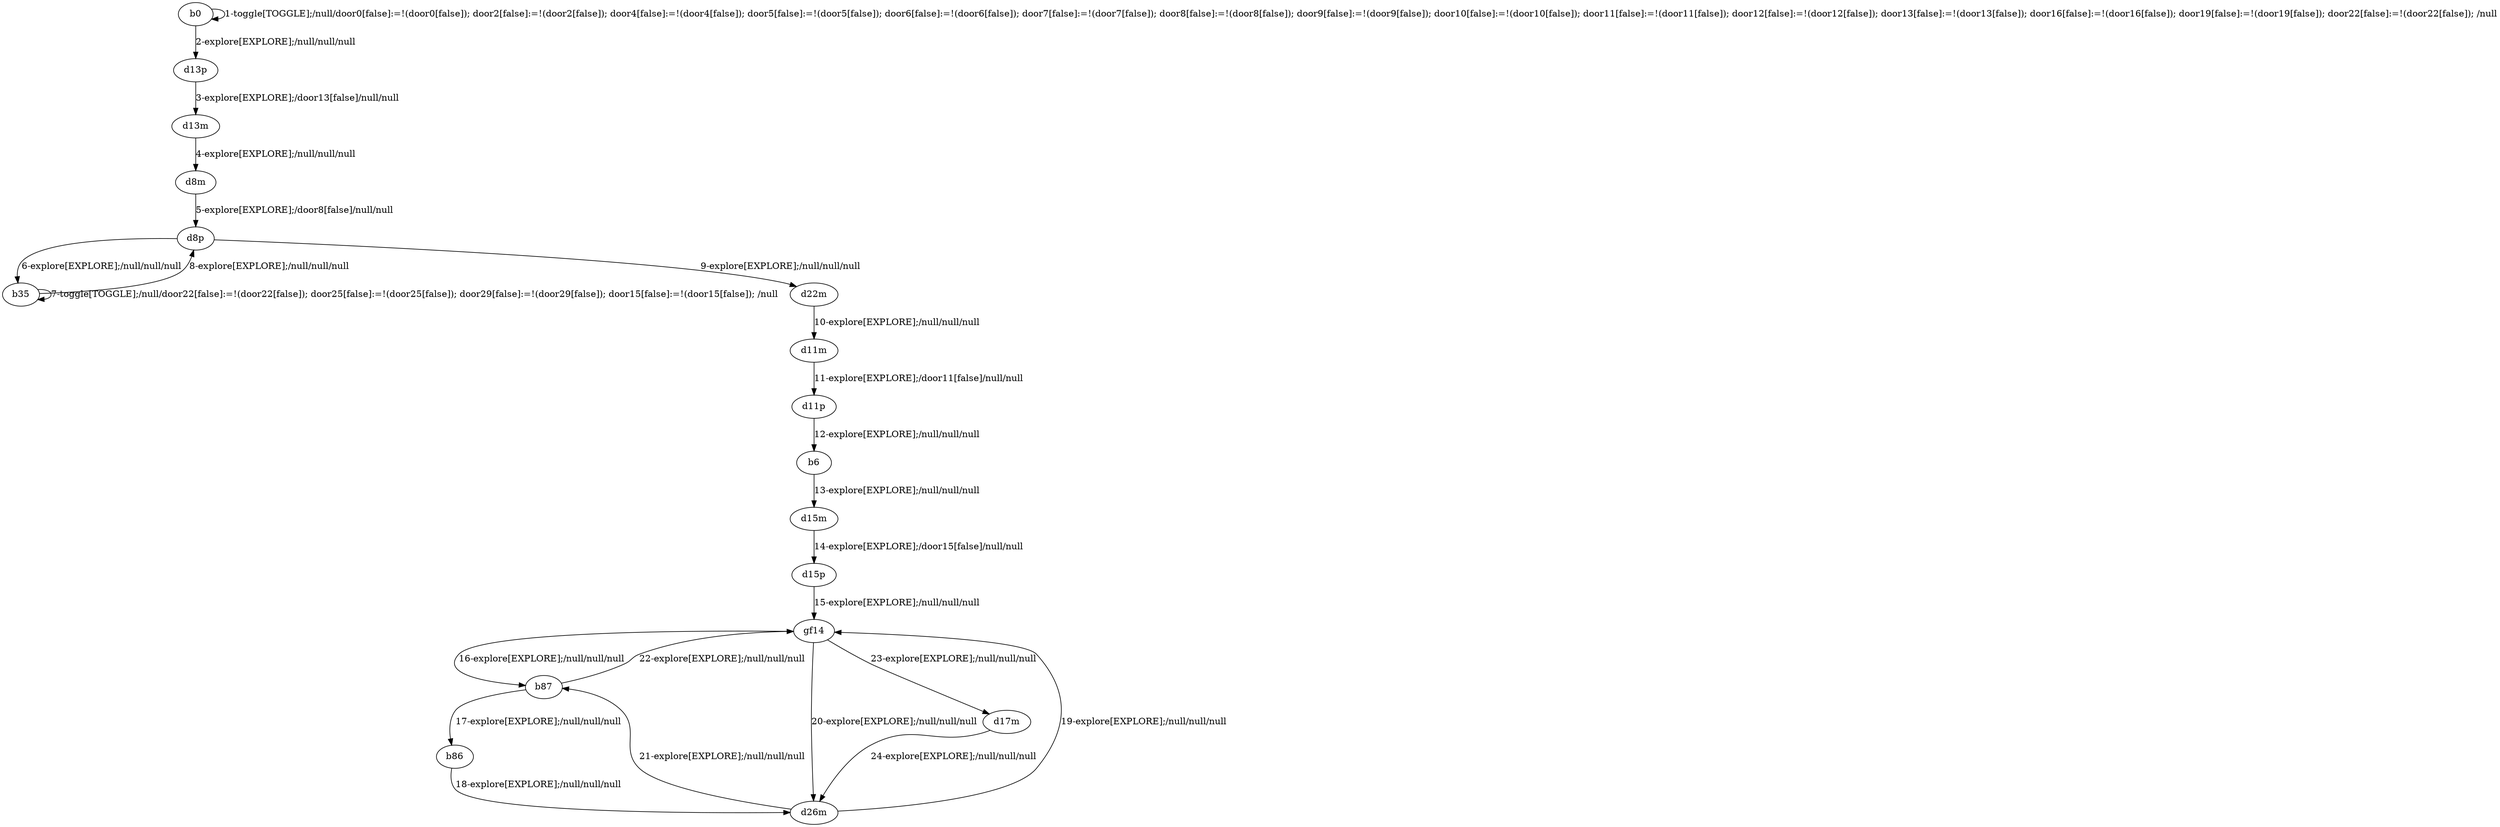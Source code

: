 # Total number of goals covered by this test: 1
# d17m --> d26m

digraph g {
"b0" -> "b0" [label = "1-toggle[TOGGLE];/null/door0[false]:=!(door0[false]); door2[false]:=!(door2[false]); door4[false]:=!(door4[false]); door5[false]:=!(door5[false]); door6[false]:=!(door6[false]); door7[false]:=!(door7[false]); door8[false]:=!(door8[false]); door9[false]:=!(door9[false]); door10[false]:=!(door10[false]); door11[false]:=!(door11[false]); door12[false]:=!(door12[false]); door13[false]:=!(door13[false]); door16[false]:=!(door16[false]); door19[false]:=!(door19[false]); door22[false]:=!(door22[false]); /null"];
"b0" -> "d13p" [label = "2-explore[EXPLORE];/null/null/null"];
"d13p" -> "d13m" [label = "3-explore[EXPLORE];/door13[false]/null/null"];
"d13m" -> "d8m" [label = "4-explore[EXPLORE];/null/null/null"];
"d8m" -> "d8p" [label = "5-explore[EXPLORE];/door8[false]/null/null"];
"d8p" -> "b35" [label = "6-explore[EXPLORE];/null/null/null"];
"b35" -> "b35" [label = "7-toggle[TOGGLE];/null/door22[false]:=!(door22[false]); door25[false]:=!(door25[false]); door29[false]:=!(door29[false]); door15[false]:=!(door15[false]); /null"];
"b35" -> "d8p" [label = "8-explore[EXPLORE];/null/null/null"];
"d8p" -> "d22m" [label = "9-explore[EXPLORE];/null/null/null"];
"d22m" -> "d11m" [label = "10-explore[EXPLORE];/null/null/null"];
"d11m" -> "d11p" [label = "11-explore[EXPLORE];/door11[false]/null/null"];
"d11p" -> "b6" [label = "12-explore[EXPLORE];/null/null/null"];
"b6" -> "d15m" [label = "13-explore[EXPLORE];/null/null/null"];
"d15m" -> "d15p" [label = "14-explore[EXPLORE];/door15[false]/null/null"];
"d15p" -> "gf14" [label = "15-explore[EXPLORE];/null/null/null"];
"gf14" -> "b87" [label = "16-explore[EXPLORE];/null/null/null"];
"b87" -> "b86" [label = "17-explore[EXPLORE];/null/null/null"];
"b86" -> "d26m" [label = "18-explore[EXPLORE];/null/null/null"];
"d26m" -> "gf14" [label = "19-explore[EXPLORE];/null/null/null"];
"gf14" -> "d26m" [label = "20-explore[EXPLORE];/null/null/null"];
"d26m" -> "b87" [label = "21-explore[EXPLORE];/null/null/null"];
"b87" -> "gf14" [label = "22-explore[EXPLORE];/null/null/null"];
"gf14" -> "d17m" [label = "23-explore[EXPLORE];/null/null/null"];
"d17m" -> "d26m" [label = "24-explore[EXPLORE];/null/null/null"];
}